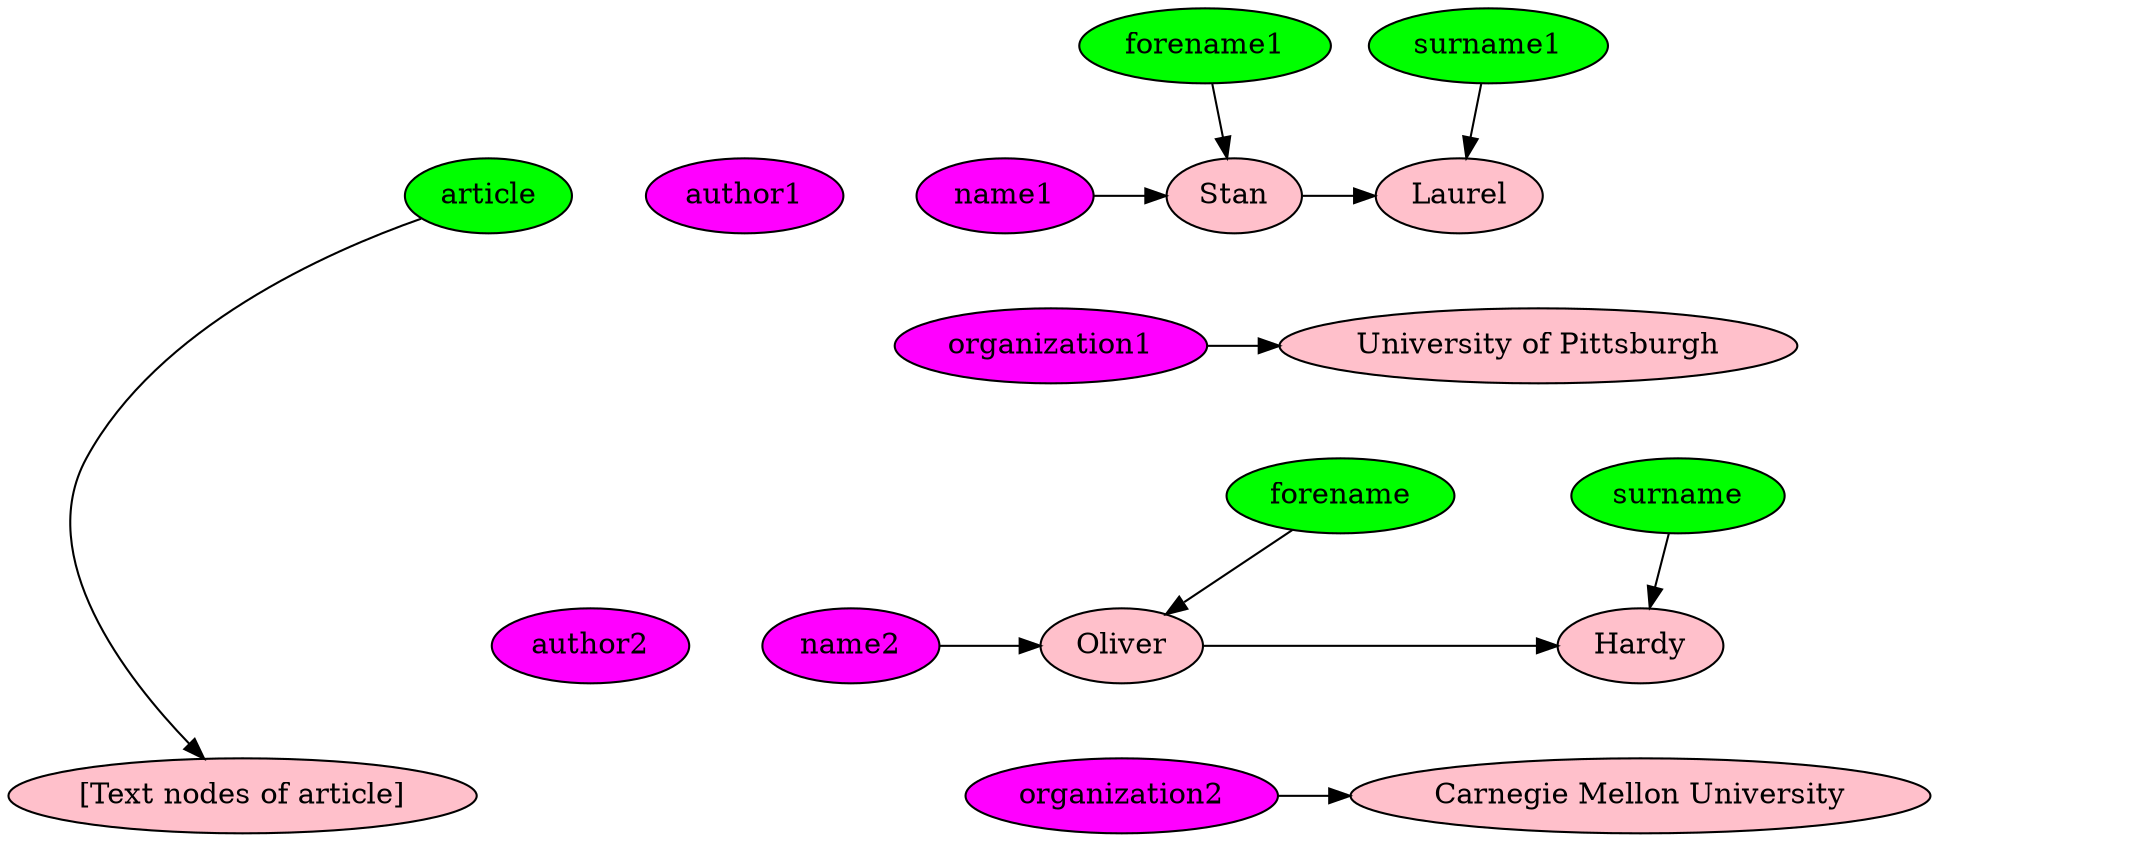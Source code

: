 digraph G {
	{ rank=same forename1[style=filled, fillcolor=green] surname1[style=filled, fillcolor=green]}
	{ rank=same article[style=filled, fillcolor=green] author1[style=filled, fillcolor=magenta] name1[style=filled, fillcolor=magenta] Stan[style=filled, fillcolor=pink] Laurel[style=filled, fillcolor=pink]} ->
	{ rank=same fake1[style=invis] fake2[style=invis] organization1[style=filled, fillcolor=magenta] Pitt[style=filled, fillcolor=pink, label="University of Pittsburgh"]} ->
	{ rank=same fake4[style=invis] author2[style=filled, fillcolor=magenta] name2[style=filled, fillcolor=magenta] Oliver[style=filled, fillcolor=pink] Hardy[style=filled, fillcolor=pink]} ->
	{ rank=same TEXT fake5[style=invis] fake6[style=invis] organization2[style=filled, fillcolor=magenta] CMU[style=filled, fillcolor=pink, label="Carnegie Mellon University"] } [style=invis]
	{ edge [minlen=2, style=invis]; article -> author1 -> name1;} 
	{ edge [minlen=2]; name1 -> Stan -> Laurel;} 
	TEXT[style=filled, fillcolor=pink, label="[Text nodes of article]"]
	{ edge [style=invis] TEXT -> organization2 }
	article -> TEXT
	forename1 -> Stan
	surname1 -> Laurel
	{ edge [minlen=2, style=invis]; fake1 -> fake2 -> organization1}
	{ edge [minlen=2]; organization1 -> Pitt;}
	{ edge [style=invis]; author1 -> organization1 }
	{ rank=same forename2[style=filled, fillcolor=green label=forename] surname2[style=filled fillcolor=green, label=surname] }
	{ edge [style=invis]; organization1 -> forename2; }  
	{ edge [style=invis]; forename2 -> surname2; }
	forename2 -> Oliver
	{ edge [style=invis] organization1 -> surname2 }
	{ edge [style=invis] surname2 -> Oliver; }
	surname2 -> Hardy
	{ edge [minlen=2, style=invis]; fake4 -> author2; }
	{ edge [minlen=2, style=invis]; author2 -> name2 }
	{ edge [minlen=2]; name2 -> Oliver -> Hardy }
	{ edge [style=invis]; article -> author2 }
	{ edge [minlen=2, style=invis]; fake5 -> fake6 -> organization2; } 
	{ edge [minlen=2]; organization2 -> CMU; }
	{ edge [style=invis]; author2 -> organization2 }
}